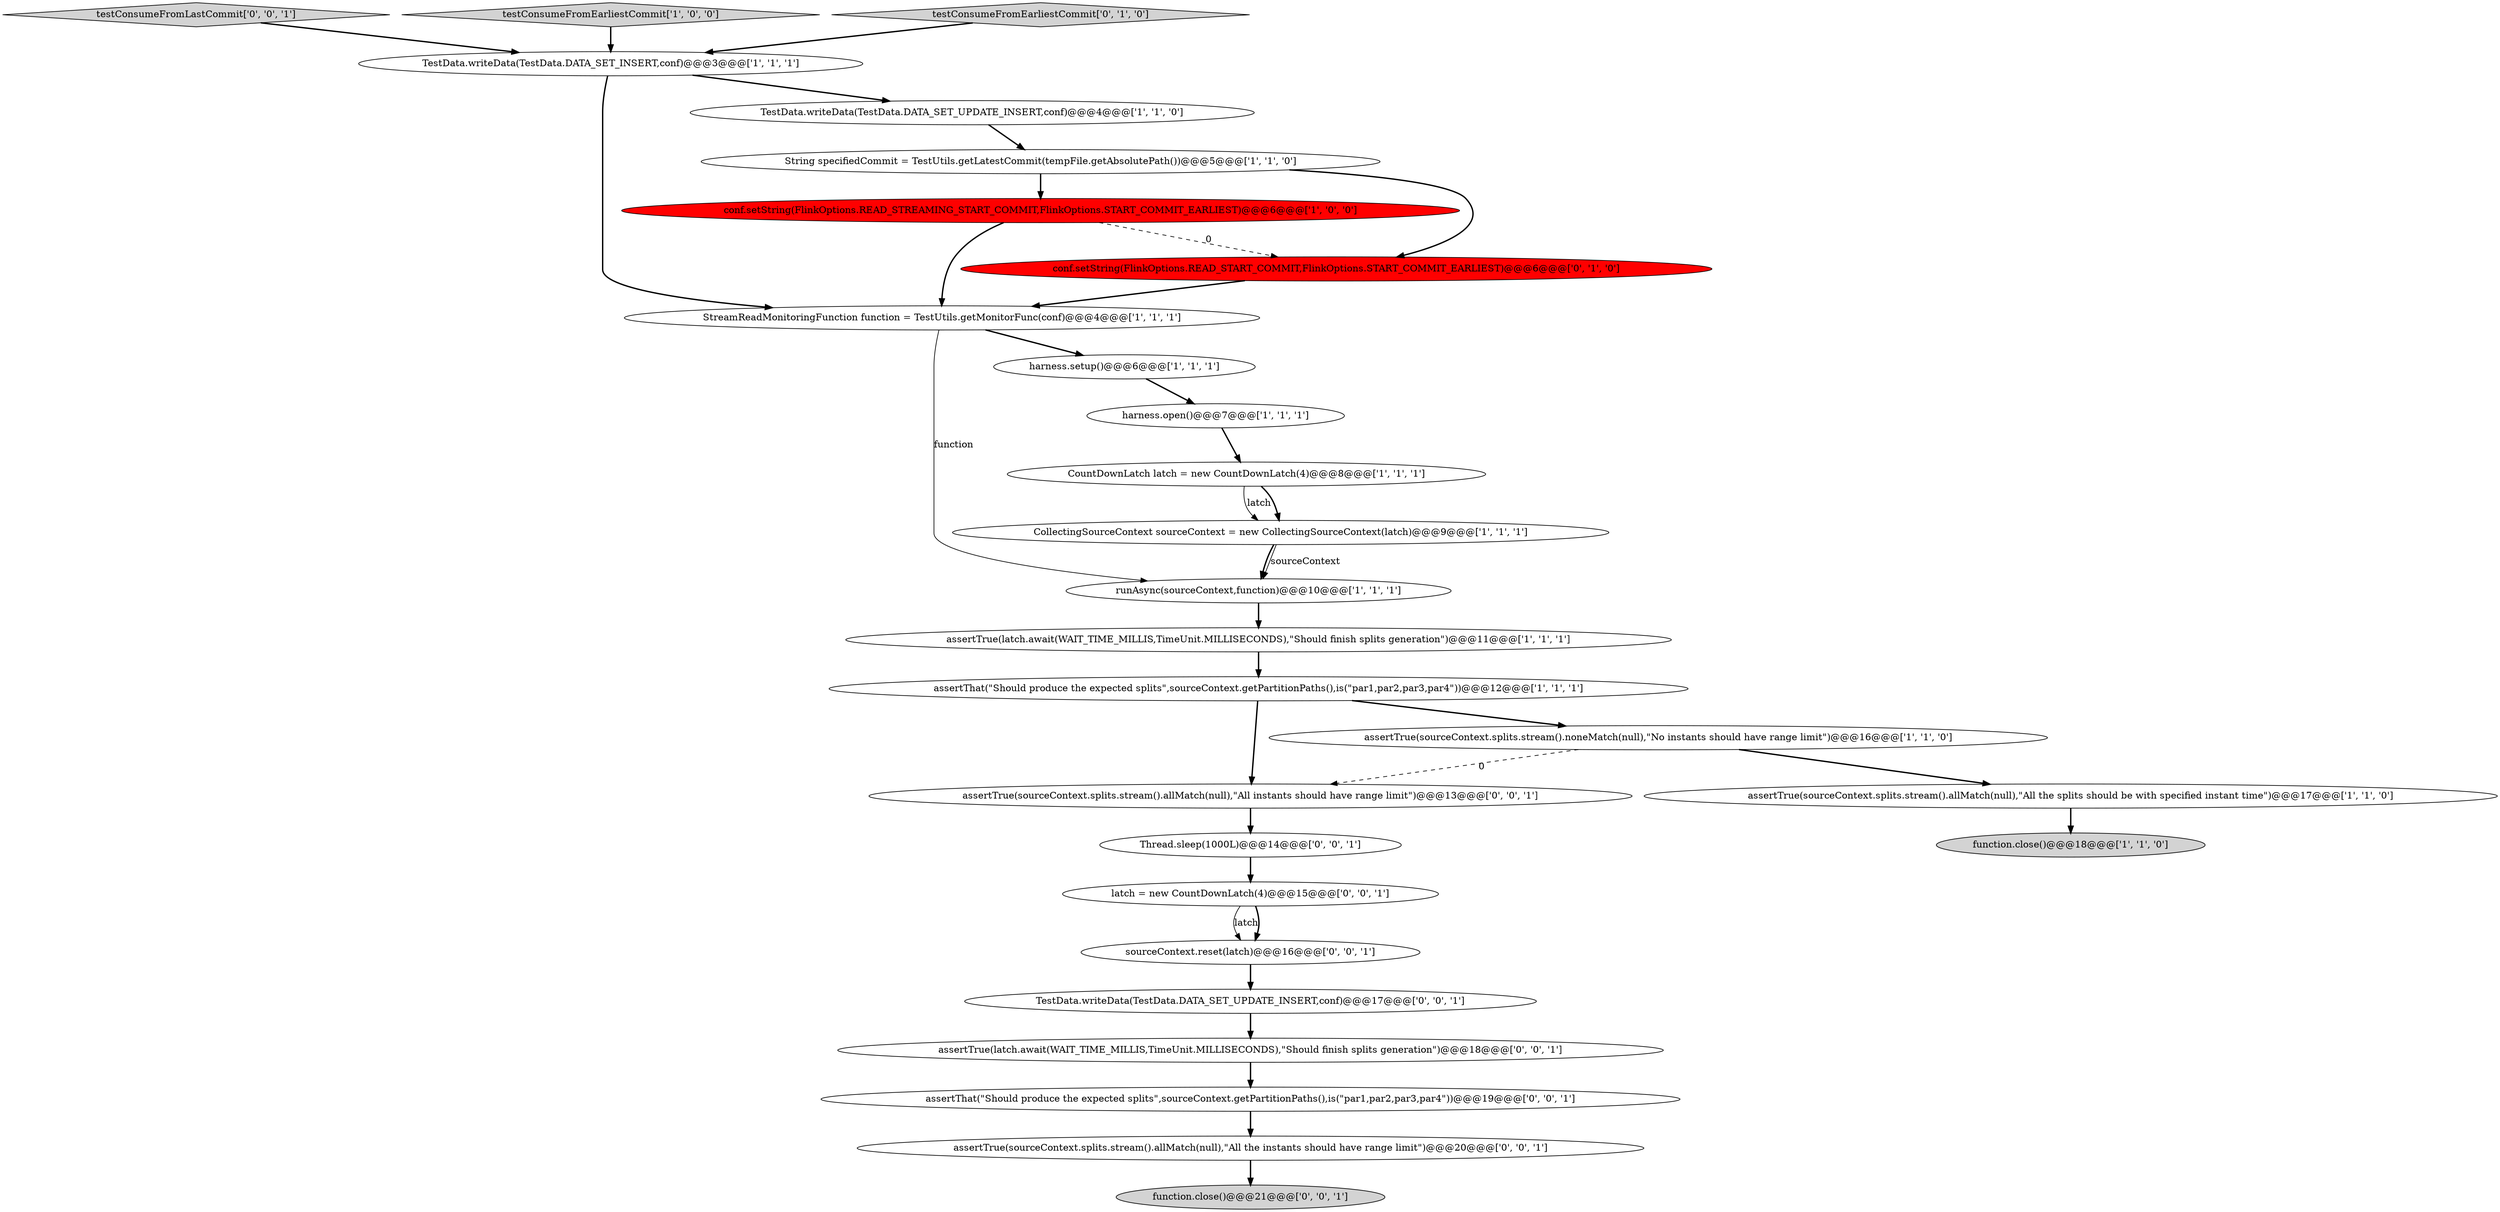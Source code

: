 digraph {
27 [style = filled, label = "TestData.writeData(TestData.DATA_SET_UPDATE_INSERT,conf)@@@17@@@['0', '0', '1']", fillcolor = white, shape = ellipse image = "AAA0AAABBB3BBB"];
10 [style = filled, label = "harness.open()@@@7@@@['1', '1', '1']", fillcolor = white, shape = ellipse image = "AAA0AAABBB1BBB"];
1 [style = filled, label = "String specifiedCommit = TestUtils.getLatestCommit(tempFile.getAbsolutePath())@@@5@@@['1', '1', '0']", fillcolor = white, shape = ellipse image = "AAA0AAABBB1BBB"];
2 [style = filled, label = "conf.setString(FlinkOptions.READ_STREAMING_START_COMMIT,FlinkOptions.START_COMMIT_EARLIEST)@@@6@@@['1', '0', '0']", fillcolor = red, shape = ellipse image = "AAA1AAABBB1BBB"];
19 [style = filled, label = "assertTrue(sourceContext.splits.stream().allMatch(null),\"All instants should have range limit\")@@@13@@@['0', '0', '1']", fillcolor = white, shape = ellipse image = "AAA0AAABBB3BBB"];
8 [style = filled, label = "CollectingSourceContext sourceContext = new CollectingSourceContext(latch)@@@9@@@['1', '1', '1']", fillcolor = white, shape = ellipse image = "AAA0AAABBB1BBB"];
9 [style = filled, label = "assertTrue(sourceContext.splits.stream().allMatch(null),\"All the splits should be with specified instant time\")@@@17@@@['1', '1', '0']", fillcolor = white, shape = ellipse image = "AAA0AAABBB1BBB"];
14 [style = filled, label = "StreamReadMonitoringFunction function = TestUtils.getMonitorFunc(conf)@@@4@@@['1', '1', '1']", fillcolor = white, shape = ellipse image = "AAA0AAABBB1BBB"];
26 [style = filled, label = "Thread.sleep(1000L)@@@14@@@['0', '0', '1']", fillcolor = white, shape = ellipse image = "AAA0AAABBB3BBB"];
22 [style = filled, label = "testConsumeFromLastCommit['0', '0', '1']", fillcolor = lightgray, shape = diamond image = "AAA0AAABBB3BBB"];
15 [style = filled, label = "assertThat(\"Should produce the expected splits\",sourceContext.getPartitionPaths(),is(\"par1,par2,par3,par4\"))@@@12@@@['1', '1', '1']", fillcolor = white, shape = ellipse image = "AAA0AAABBB1BBB"];
23 [style = filled, label = "sourceContext.reset(latch)@@@16@@@['0', '0', '1']", fillcolor = white, shape = ellipse image = "AAA0AAABBB3BBB"];
6 [style = filled, label = "CountDownLatch latch = new CountDownLatch(4)@@@8@@@['1', '1', '1']", fillcolor = white, shape = ellipse image = "AAA0AAABBB1BBB"];
12 [style = filled, label = "function.close()@@@18@@@['1', '1', '0']", fillcolor = lightgray, shape = ellipse image = "AAA0AAABBB1BBB"];
11 [style = filled, label = "assertTrue(sourceContext.splits.stream().noneMatch(null),\"No instants should have range limit\")@@@16@@@['1', '1', '0']", fillcolor = white, shape = ellipse image = "AAA0AAABBB1BBB"];
18 [style = filled, label = "function.close()@@@21@@@['0', '0', '1']", fillcolor = lightgray, shape = ellipse image = "AAA0AAABBB3BBB"];
13 [style = filled, label = "testConsumeFromEarliestCommit['1', '0', '0']", fillcolor = lightgray, shape = diamond image = "AAA0AAABBB1BBB"];
25 [style = filled, label = "latch = new CountDownLatch(4)@@@15@@@['0', '0', '1']", fillcolor = white, shape = ellipse image = "AAA0AAABBB3BBB"];
24 [style = filled, label = "assertThat(\"Should produce the expected splits\",sourceContext.getPartitionPaths(),is(\"par1,par2,par3,par4\"))@@@19@@@['0', '0', '1']", fillcolor = white, shape = ellipse image = "AAA0AAABBB3BBB"];
21 [style = filled, label = "assertTrue(sourceContext.splits.stream().allMatch(null),\"All the instants should have range limit\")@@@20@@@['0', '0', '1']", fillcolor = white, shape = ellipse image = "AAA0AAABBB3BBB"];
3 [style = filled, label = "runAsync(sourceContext,function)@@@10@@@['1', '1', '1']", fillcolor = white, shape = ellipse image = "AAA0AAABBB1BBB"];
17 [style = filled, label = "testConsumeFromEarliestCommit['0', '1', '0']", fillcolor = lightgray, shape = diamond image = "AAA0AAABBB2BBB"];
20 [style = filled, label = "assertTrue(latch.await(WAIT_TIME_MILLIS,TimeUnit.MILLISECONDS),\"Should finish splits generation\")@@@18@@@['0', '0', '1']", fillcolor = white, shape = ellipse image = "AAA0AAABBB3BBB"];
4 [style = filled, label = "assertTrue(latch.await(WAIT_TIME_MILLIS,TimeUnit.MILLISECONDS),\"Should finish splits generation\")@@@11@@@['1', '1', '1']", fillcolor = white, shape = ellipse image = "AAA0AAABBB1BBB"];
7 [style = filled, label = "TestData.writeData(TestData.DATA_SET_INSERT,conf)@@@3@@@['1', '1', '1']", fillcolor = white, shape = ellipse image = "AAA0AAABBB1BBB"];
5 [style = filled, label = "TestData.writeData(TestData.DATA_SET_UPDATE_INSERT,conf)@@@4@@@['1', '1', '0']", fillcolor = white, shape = ellipse image = "AAA0AAABBB1BBB"];
16 [style = filled, label = "conf.setString(FlinkOptions.READ_START_COMMIT,FlinkOptions.START_COMMIT_EARLIEST)@@@6@@@['0', '1', '0']", fillcolor = red, shape = ellipse image = "AAA1AAABBB2BBB"];
0 [style = filled, label = "harness.setup()@@@6@@@['1', '1', '1']", fillcolor = white, shape = ellipse image = "AAA0AAABBB1BBB"];
25->23 [style = solid, label="latch"];
23->27 [style = bold, label=""];
25->23 [style = bold, label=""];
26->25 [style = bold, label=""];
4->15 [style = bold, label=""];
8->3 [style = bold, label=""];
8->3 [style = solid, label="sourceContext"];
14->3 [style = solid, label="function"];
15->19 [style = bold, label=""];
11->9 [style = bold, label=""];
6->8 [style = solid, label="latch"];
3->4 [style = bold, label=""];
10->6 [style = bold, label=""];
22->7 [style = bold, label=""];
21->18 [style = bold, label=""];
7->14 [style = bold, label=""];
17->7 [style = bold, label=""];
5->1 [style = bold, label=""];
7->5 [style = bold, label=""];
0->10 [style = bold, label=""];
15->11 [style = bold, label=""];
14->0 [style = bold, label=""];
24->21 [style = bold, label=""];
11->19 [style = dashed, label="0"];
1->16 [style = bold, label=""];
13->7 [style = bold, label=""];
19->26 [style = bold, label=""];
2->16 [style = dashed, label="0"];
2->14 [style = bold, label=""];
6->8 [style = bold, label=""];
16->14 [style = bold, label=""];
1->2 [style = bold, label=""];
9->12 [style = bold, label=""];
20->24 [style = bold, label=""];
27->20 [style = bold, label=""];
}

